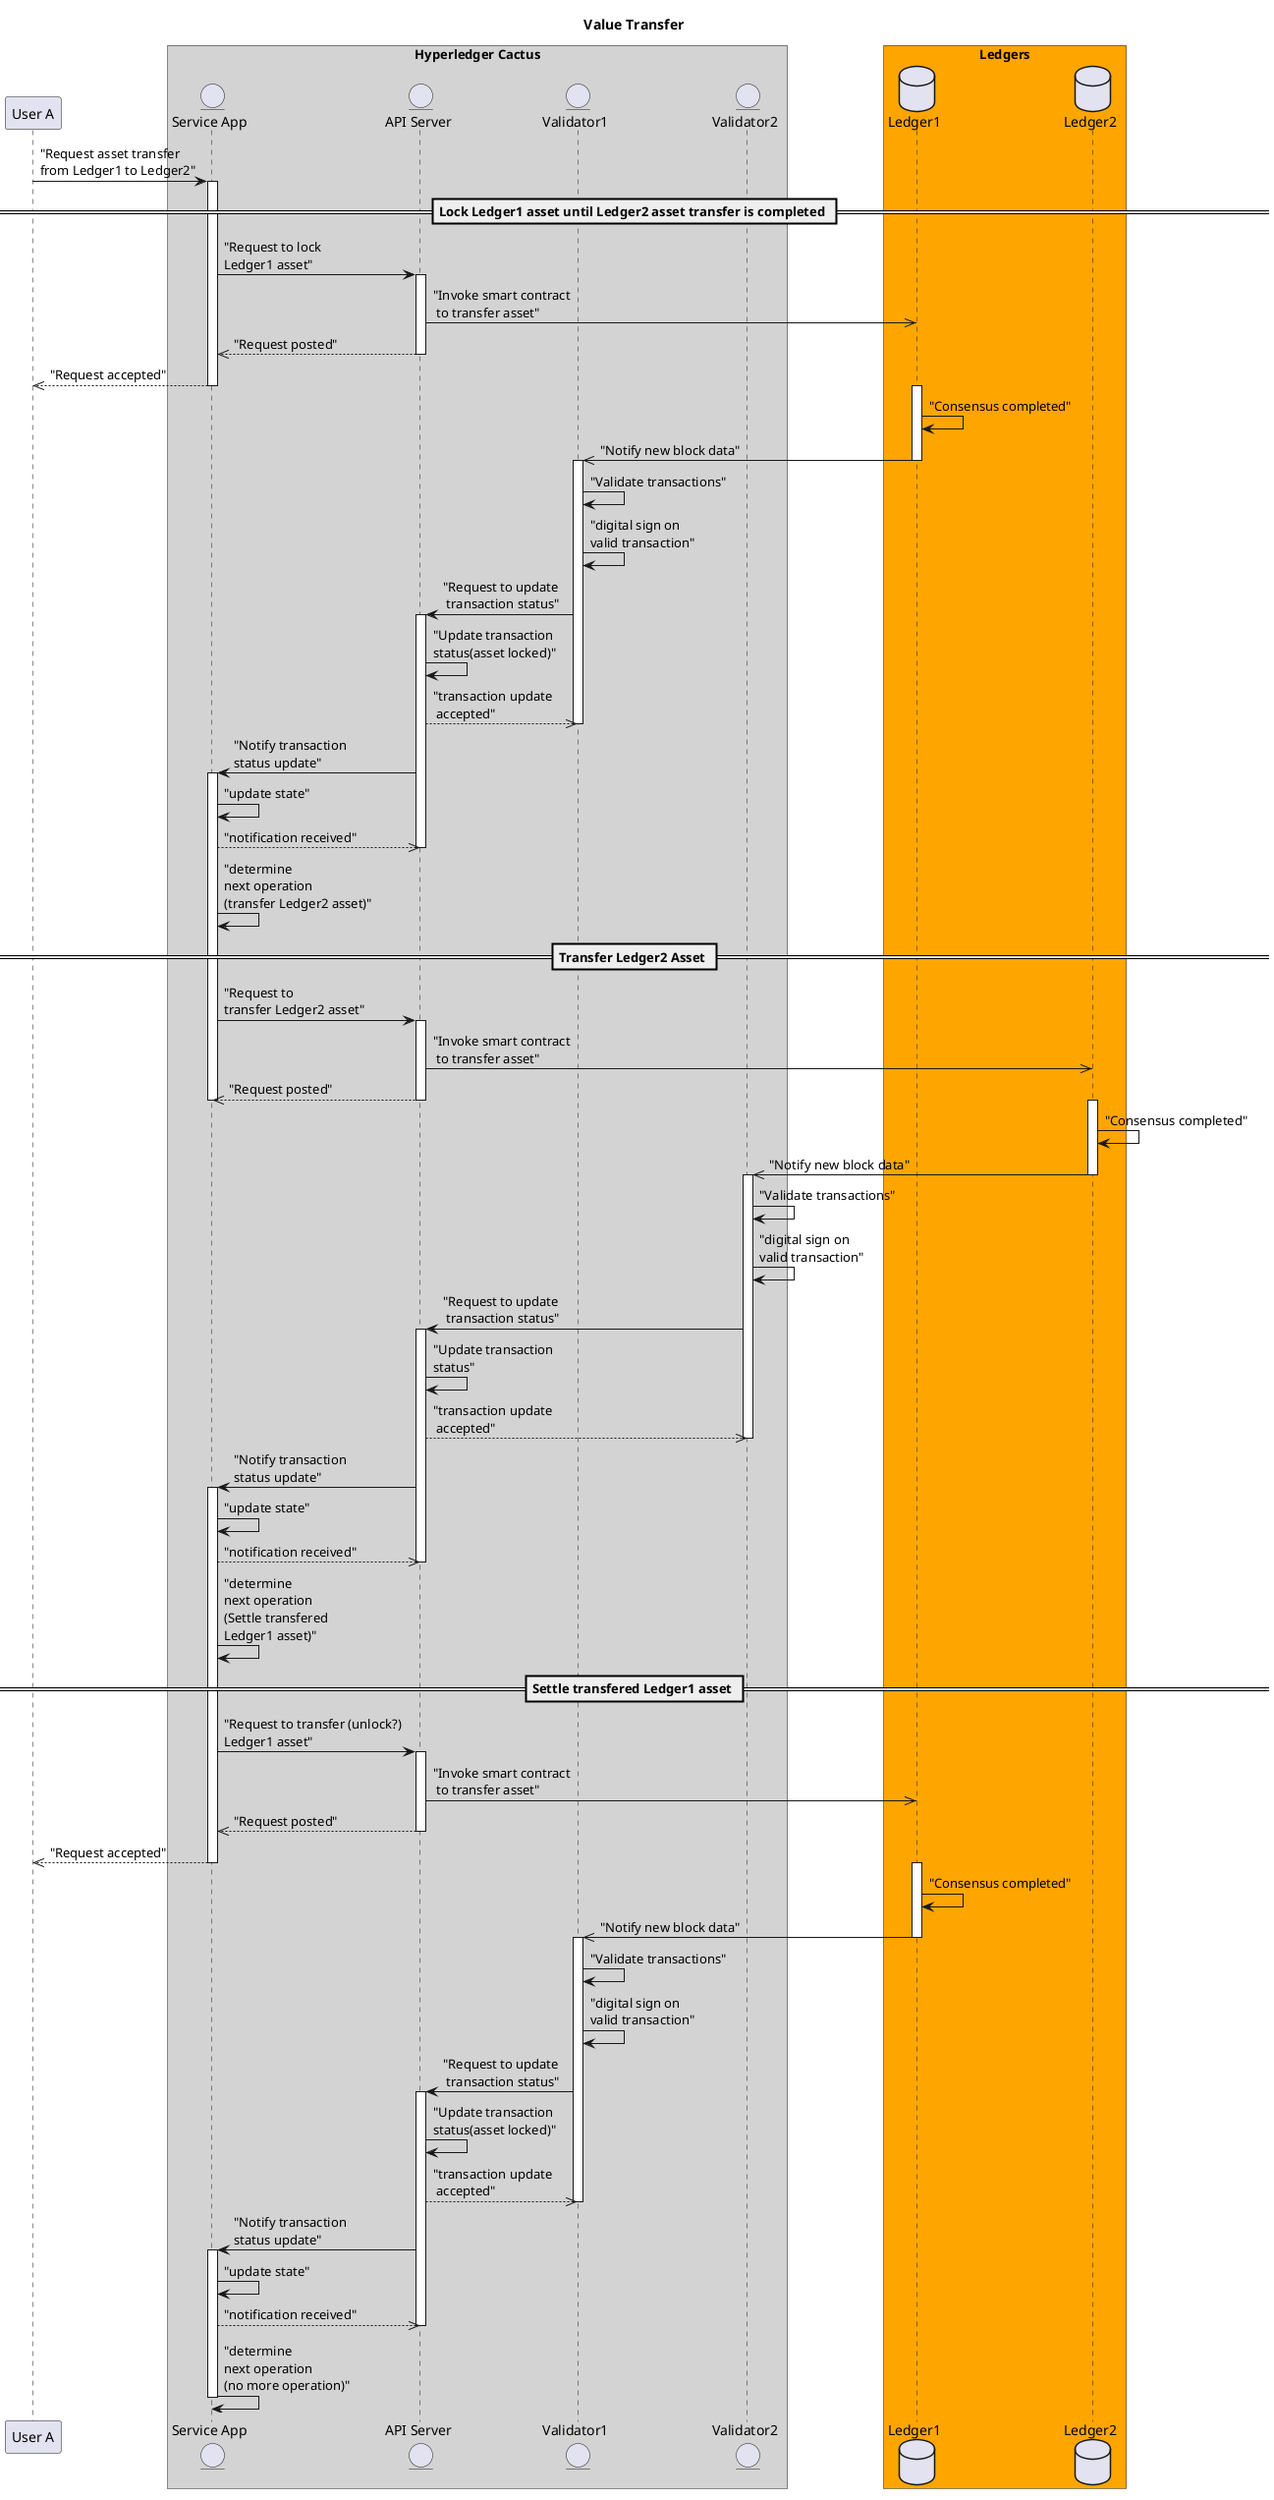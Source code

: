 @startuml
title Value Transfer

participant "User A" as user
box "Hyperledger Cactus" #lightGrey 
entity "Service App" as sapp
entity "API Server" as apis
entity "Validator1" as validator_1
entity "Validator2" as validator_2
end box

box "Ledgers" #orange
database "Ledger1" as ledger_1
database "Ledger2" as ledger_2
end box

user -> sapp: "Request asset transfer \nfrom Ledger1 to Ledger2"
activate sapp

== Lock Ledger1 asset until Ledger2 asset transfer is completed ==
sapp -> apis: "Request to lock \nLedger1 asset"
activate apis

apis ->> ledger_1: "Invoke smart contract\n to transfer asset"
sapp <<-- apis: "Request posted"
deactivate apis
user <<-- sapp: "Request accepted"
deactivate sapp

activate ledger_1
ledger_1 -> ledger_1: "Consensus completed"
validator_1 <<- ledger_1: "Notify new block data"
deactivate ledger_1
activate validator_1

validator_1 -> validator_1: "Validate transactions"
validator_1 -> validator_1: "digital sign on \nvalid transaction"

validator_1 -> apis: "Request to update\n transaction status"
activate apis
apis -> apis: "Update transaction \nstatus(asset locked)"
apis -->> validator_1: "transaction update\n accepted"
deactivate validator_1

sapp <- apis: "Notify transaction \nstatus update"
activate sapp
sapp -> sapp: "update state"
sapp -->> apis: "notification received"
deactivate apis

sapp -> sapp: "determine \nnext operation\n(transfer Ledger2 asset)"

== Transfer Ledger2 Asset ==

sapp -> apis: "Request to \ntransfer Ledger2 asset"
activate apis
apis ->> ledger_2: "Invoke smart contract\n to transfer asset"
sapp <<-- apis: "Request posted"
deactivate apis
deactivate sapp

activate ledger_2
ledger_2 -> ledger_2: "Consensus completed"
validator_2 <<- ledger_2: "Notify new block data"
deactivate ledger_2
activate validator_2

validator_2 -> validator_2: "Validate transactions"
validator_2 -> validator_2: "digital sign on \nvalid transaction"

validator_2 -> apis: "Request to update\n transaction status"
activate apis
apis -> apis: "Update transaction \nstatus"
apis -->> validator_2: "transaction update\n accepted"
deactivate validator_2

sapp <- apis: "Notify transaction \nstatus update"
activate sapp
sapp -> sapp: "update state"
sapp -->> apis: "notification received"
deactivate apis

sapp -> sapp: "determine \nnext operation\n(Settle transfered \nLedger1 asset)"

== Settle transfered Ledger1 asset ==
sapp -> apis: "Request to transfer (unlock?) \nLedger1 asset"
activate apis

apis ->> ledger_1: "Invoke smart contract\n to transfer asset"
sapp <<-- apis: "Request posted"
deactivate apis
user <<-- sapp: "Request accepted"
deactivate sapp

activate ledger_1
ledger_1 -> ledger_1: "Consensus completed"
validator_1 <<- ledger_1: "Notify new block data"
deactivate ledger_1
activate validator_1

validator_1 -> validator_1: "Validate transactions"
validator_1 -> validator_1: "digital sign on \nvalid transaction"

validator_1 -> apis: "Request to update\n transaction status"
activate apis
apis -> apis: "Update transaction \nstatus(asset locked)"
apis -->> validator_1: "transaction update\n accepted"
deactivate validator_1

sapp <- apis: "Notify transaction \nstatus update"
activate sapp
sapp -> sapp: "update state"
sapp -->> apis: "notification received"
deactivate apis

sapp -> sapp: "determine \nnext operation\n(no more operation)"
deactivate sapp


@enduml
